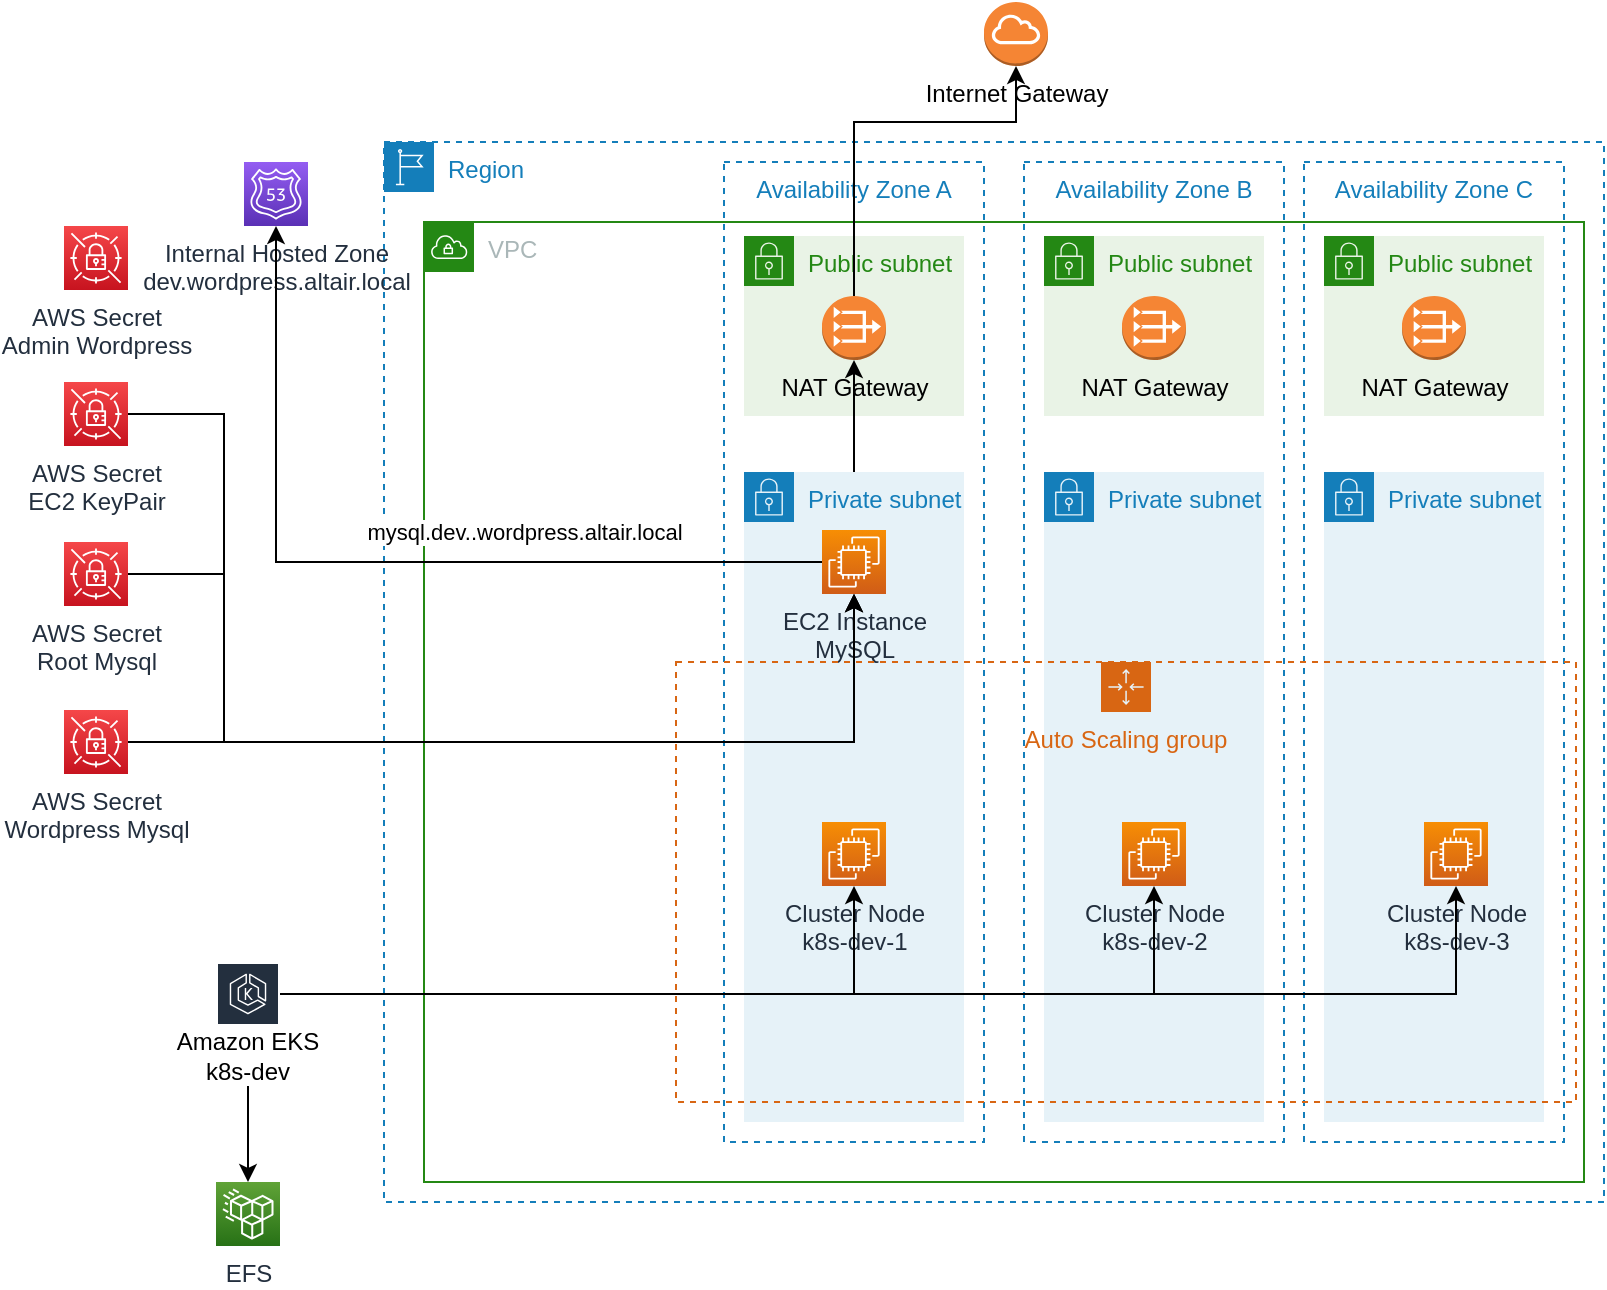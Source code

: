 <mxfile version="17.2.1" type="device"><diagram id="XI7VKhyQgUmc9V8T_KPj" name="Page-1"><mxGraphModel dx="1557" dy="1090" grid="1" gridSize="10" guides="1" tooltips="1" connect="1" arrows="1" fold="1" page="1" pageScale="1" pageWidth="827" pageHeight="1169" math="0" shadow="0"><root><mxCell id="0"/><mxCell id="1" parent="0"/><mxCell id="UjdNpc0Z2hUEJ5VWj_XL-1" value="Region" style="points=[[0,0],[0.25,0],[0.5,0],[0.75,0],[1,0],[1,0.25],[1,0.5],[1,0.75],[1,1],[0.75,1],[0.5,1],[0.25,1],[0,1],[0,0.75],[0,0.5],[0,0.25]];outlineConnect=0;gradientColor=none;html=1;whiteSpace=wrap;fontSize=12;fontStyle=0;container=1;pointerEvents=0;collapsible=0;recursiveResize=0;shape=mxgraph.aws4.group;grIcon=mxgraph.aws4.group_region;strokeColor=#147EBA;fillColor=none;verticalAlign=top;align=left;spacingLeft=30;fontColor=#147EBA;dashed=1;" parent="1" vertex="1"><mxGeometry x="210" y="80" width="610" height="530" as="geometry"/></mxCell><mxCell id="UjdNpc0Z2hUEJ5VWj_XL-2" value="Availability Zone A" style="fillColor=none;strokeColor=#147EBA;dashed=1;verticalAlign=top;fontStyle=0;fontColor=#147EBA;" parent="UjdNpc0Z2hUEJ5VWj_XL-1" vertex="1"><mxGeometry x="170" y="10" width="130" height="490" as="geometry"/></mxCell><mxCell id="UjdNpc0Z2hUEJ5VWj_XL-3" value="Availability Zone B" style="fillColor=none;strokeColor=#147EBA;dashed=1;verticalAlign=top;fontStyle=0;fontColor=#147EBA;" parent="UjdNpc0Z2hUEJ5VWj_XL-1" vertex="1"><mxGeometry x="320" y="10" width="130" height="490" as="geometry"/></mxCell><mxCell id="UjdNpc0Z2hUEJ5VWj_XL-4" value="Availability Zone C" style="fillColor=none;strokeColor=#147EBA;dashed=1;verticalAlign=top;fontStyle=0;fontColor=#147EBA;" parent="UjdNpc0Z2hUEJ5VWj_XL-1" vertex="1"><mxGeometry x="460" y="10" width="130" height="490" as="geometry"/></mxCell><mxCell id="UjdNpc0Z2hUEJ5VWj_XL-6" value="VPC" style="points=[[0,0],[0.25,0],[0.5,0],[0.75,0],[1,0],[1,0.25],[1,0.5],[1,0.75],[1,1],[0.75,1],[0.5,1],[0.25,1],[0,1],[0,0.75],[0,0.5],[0,0.25]];outlineConnect=0;gradientColor=none;html=1;whiteSpace=wrap;fontSize=12;fontStyle=0;container=1;pointerEvents=0;collapsible=0;recursiveResize=0;shape=mxgraph.aws4.group;grIcon=mxgraph.aws4.group_vpc;strokeColor=#248814;fillColor=none;verticalAlign=top;align=left;spacingLeft=30;fontColor=#AAB7B8;dashed=0;" parent="UjdNpc0Z2hUEJ5VWj_XL-1" vertex="1"><mxGeometry x="20" y="40" width="580" height="480" as="geometry"/></mxCell><mxCell id="UjdNpc0Z2hUEJ5VWj_XL-7" value="Private subnet" style="points=[[0,0],[0.25,0],[0.5,0],[0.75,0],[1,0],[1,0.25],[1,0.5],[1,0.75],[1,1],[0.75,1],[0.5,1],[0.25,1],[0,1],[0,0.75],[0,0.5],[0,0.25]];outlineConnect=0;gradientColor=none;html=1;whiteSpace=wrap;fontSize=12;fontStyle=0;container=1;pointerEvents=0;collapsible=0;recursiveResize=0;shape=mxgraph.aws4.group;grIcon=mxgraph.aws4.group_security_group;grStroke=0;strokeColor=#147EBA;fillColor=#E6F2F8;verticalAlign=top;align=left;spacingLeft=30;fontColor=#147EBA;dashed=0;" parent="UjdNpc0Z2hUEJ5VWj_XL-6" vertex="1"><mxGeometry x="160" y="125" width="110" height="325" as="geometry"/></mxCell><mxCell id="UjdNpc0Z2hUEJ5VWj_XL-14" value="EC2 Instance&lt;br&gt;MySQL" style="sketch=0;points=[[0,0,0],[0.25,0,0],[0.5,0,0],[0.75,0,0],[1,0,0],[0,1,0],[0.25,1,0],[0.5,1,0],[0.75,1,0],[1,1,0],[0,0.25,0],[0,0.5,0],[0,0.75,0],[1,0.25,0],[1,0.5,0],[1,0.75,0]];outlineConnect=0;fontColor=#232F3E;gradientColor=#F78E04;gradientDirection=north;fillColor=#D05C17;strokeColor=#ffffff;dashed=0;verticalLabelPosition=bottom;verticalAlign=top;align=center;html=1;fontSize=12;fontStyle=0;aspect=fixed;shape=mxgraph.aws4.resourceIcon;resIcon=mxgraph.aws4.ec2;" parent="UjdNpc0Z2hUEJ5VWj_XL-7" vertex="1"><mxGeometry x="39" y="29" width="32" height="32" as="geometry"/></mxCell><mxCell id="UjdNpc0Z2hUEJ5VWj_XL-8" value="Public subnet" style="points=[[0,0],[0.25,0],[0.5,0],[0.75,0],[1,0],[1,0.25],[1,0.5],[1,0.75],[1,1],[0.75,1],[0.5,1],[0.25,1],[0,1],[0,0.75],[0,0.5],[0,0.25]];outlineConnect=0;gradientColor=none;html=1;whiteSpace=wrap;fontSize=12;fontStyle=0;container=1;pointerEvents=0;collapsible=0;recursiveResize=0;shape=mxgraph.aws4.group;grIcon=mxgraph.aws4.group_security_group;grStroke=0;strokeColor=#248814;fillColor=#E9F3E6;verticalAlign=top;align=left;spacingLeft=30;fontColor=#248814;dashed=0;" parent="UjdNpc0Z2hUEJ5VWj_XL-6" vertex="1"><mxGeometry x="160" y="7" width="110" height="90" as="geometry"/></mxCell><mxCell id="UjdNpc0Z2hUEJ5VWj_XL-9" value="NAT Gateway" style="outlineConnect=0;dashed=0;verticalLabelPosition=bottom;verticalAlign=top;align=center;html=1;shape=mxgraph.aws3.vpc_nat_gateway;fillColor=#F58534;gradientColor=none;" parent="UjdNpc0Z2hUEJ5VWj_XL-8" vertex="1"><mxGeometry x="39" y="30" width="32" height="32" as="geometry"/></mxCell><mxCell id="UjdNpc0Z2hUEJ5VWj_XL-11" style="edgeStyle=orthogonalEdgeStyle;rounded=0;orthogonalLoop=1;jettySize=auto;html=1;entryX=0.5;entryY=1;entryDx=0;entryDy=0;entryPerimeter=0;" parent="UjdNpc0Z2hUEJ5VWj_XL-6" source="UjdNpc0Z2hUEJ5VWj_XL-7" target="UjdNpc0Z2hUEJ5VWj_XL-9" edge="1"><mxGeometry relative="1" as="geometry"/></mxCell><mxCell id="UjdNpc0Z2hUEJ5VWj_XL-20" value="Public subnet" style="points=[[0,0],[0.25,0],[0.5,0],[0.75,0],[1,0],[1,0.25],[1,0.5],[1,0.75],[1,1],[0.75,1],[0.5,1],[0.25,1],[0,1],[0,0.75],[0,0.5],[0,0.25]];outlineConnect=0;gradientColor=none;html=1;whiteSpace=wrap;fontSize=12;fontStyle=0;container=1;pointerEvents=0;collapsible=0;recursiveResize=0;shape=mxgraph.aws4.group;grIcon=mxgraph.aws4.group_security_group;grStroke=0;strokeColor=#248814;fillColor=#E9F3E6;verticalAlign=top;align=left;spacingLeft=30;fontColor=#248814;dashed=0;" parent="UjdNpc0Z2hUEJ5VWj_XL-6" vertex="1"><mxGeometry x="310" y="7" width="110" height="90" as="geometry"/></mxCell><mxCell id="UjdNpc0Z2hUEJ5VWj_XL-21" value="NAT Gateway" style="outlineConnect=0;dashed=0;verticalLabelPosition=bottom;verticalAlign=top;align=center;html=1;shape=mxgraph.aws3.vpc_nat_gateway;fillColor=#F58534;gradientColor=none;" parent="UjdNpc0Z2hUEJ5VWj_XL-20" vertex="1"><mxGeometry x="39" y="30" width="32" height="32" as="geometry"/></mxCell><mxCell id="UjdNpc0Z2hUEJ5VWj_XL-22" value="Public subnet" style="points=[[0,0],[0.25,0],[0.5,0],[0.75,0],[1,0],[1,0.25],[1,0.5],[1,0.75],[1,1],[0.75,1],[0.5,1],[0.25,1],[0,1],[0,0.75],[0,0.5],[0,0.25]];outlineConnect=0;gradientColor=none;html=1;whiteSpace=wrap;fontSize=12;fontStyle=0;container=1;pointerEvents=0;collapsible=0;recursiveResize=0;shape=mxgraph.aws4.group;grIcon=mxgraph.aws4.group_security_group;grStroke=0;strokeColor=#248814;fillColor=#E9F3E6;verticalAlign=top;align=left;spacingLeft=30;fontColor=#248814;dashed=0;" parent="UjdNpc0Z2hUEJ5VWj_XL-6" vertex="1"><mxGeometry x="450" y="7" width="110" height="90" as="geometry"/></mxCell><mxCell id="UjdNpc0Z2hUEJ5VWj_XL-23" value="NAT Gateway" style="outlineConnect=0;dashed=0;verticalLabelPosition=bottom;verticalAlign=top;align=center;html=1;shape=mxgraph.aws3.vpc_nat_gateway;fillColor=#F58534;gradientColor=none;" parent="UjdNpc0Z2hUEJ5VWj_XL-22" vertex="1"><mxGeometry x="39" y="30" width="32" height="32" as="geometry"/></mxCell><mxCell id="UjdNpc0Z2hUEJ5VWj_XL-24" value="Private subnet" style="points=[[0,0],[0.25,0],[0.5,0],[0.75,0],[1,0],[1,0.25],[1,0.5],[1,0.75],[1,1],[0.75,1],[0.5,1],[0.25,1],[0,1],[0,0.75],[0,0.5],[0,0.25]];outlineConnect=0;gradientColor=none;html=1;whiteSpace=wrap;fontSize=12;fontStyle=0;container=1;pointerEvents=0;collapsible=0;recursiveResize=0;shape=mxgraph.aws4.group;grIcon=mxgraph.aws4.group_security_group;grStroke=0;strokeColor=#147EBA;fillColor=#E6F2F8;verticalAlign=top;align=left;spacingLeft=30;fontColor=#147EBA;dashed=0;" parent="UjdNpc0Z2hUEJ5VWj_XL-6" vertex="1"><mxGeometry x="310" y="125" width="110" height="325" as="geometry"/></mxCell><mxCell id="UjdNpc0Z2hUEJ5VWj_XL-27" value="Private subnet" style="points=[[0,0],[0.25,0],[0.5,0],[0.75,0],[1,0],[1,0.25],[1,0.5],[1,0.75],[1,1],[0.75,1],[0.5,1],[0.25,1],[0,1],[0,0.75],[0,0.5],[0,0.25]];outlineConnect=0;gradientColor=none;html=1;whiteSpace=wrap;fontSize=12;fontStyle=0;container=1;pointerEvents=0;collapsible=0;recursiveResize=0;shape=mxgraph.aws4.group;grIcon=mxgraph.aws4.group_security_group;grStroke=0;strokeColor=#147EBA;fillColor=#E6F2F8;verticalAlign=top;align=left;spacingLeft=30;fontColor=#147EBA;dashed=0;" parent="UjdNpc0Z2hUEJ5VWj_XL-6" vertex="1"><mxGeometry x="450" y="125" width="110" height="325" as="geometry"/></mxCell><mxCell id="UjdNpc0Z2hUEJ5VWj_XL-28" value="Cluster Node&lt;br&gt;k8s-dev-3" style="sketch=0;points=[[0,0,0],[0.25,0,0],[0.5,0,0],[0.75,0,0],[1,0,0],[0,1,0],[0.25,1,0],[0.5,1,0],[0.75,1,0],[1,1,0],[0,0.25,0],[0,0.5,0],[0,0.75,0],[1,0.25,0],[1,0.5,0],[1,0.75,0]];outlineConnect=0;fontColor=#232F3E;gradientColor=#F78E04;gradientDirection=north;fillColor=#D05C17;strokeColor=#ffffff;dashed=0;verticalLabelPosition=bottom;verticalAlign=top;align=center;html=1;fontSize=12;fontStyle=0;aspect=fixed;shape=mxgraph.aws4.resourceIcon;resIcon=mxgraph.aws4.ec2;" parent="UjdNpc0Z2hUEJ5VWj_XL-27" vertex="1"><mxGeometry x="50" y="175" width="32" height="32" as="geometry"/></mxCell><mxCell id="UjdNpc0Z2hUEJ5VWj_XL-18" value="Auto Scaling group" style="points=[[0,0],[0.25,0],[0.5,0],[0.75,0],[1,0],[1,0.25],[1,0.5],[1,0.75],[1,1],[0.75,1],[0.5,1],[0.25,1],[0,1],[0,0.75],[0,0.5],[0,0.25]];outlineConnect=0;gradientColor=none;html=1;whiteSpace=wrap;fontSize=12;fontStyle=0;container=1;pointerEvents=0;collapsible=0;recursiveResize=0;shape=mxgraph.aws4.groupCenter;grIcon=mxgraph.aws4.group_auto_scaling_group;grStroke=1;strokeColor=#D86613;fillColor=none;verticalAlign=top;align=center;fontColor=#D86613;dashed=1;spacingTop=25;" parent="UjdNpc0Z2hUEJ5VWj_XL-6" vertex="1"><mxGeometry x="126" y="220" width="450" height="220" as="geometry"/></mxCell><mxCell id="UjdNpc0Z2hUEJ5VWj_XL-19" value="Cluster Node&lt;br&gt;k8s-dev-1" style="sketch=0;points=[[0,0,0],[0.25,0,0],[0.5,0,0],[0.75,0,0],[1,0,0],[0,1,0],[0.25,1,0],[0.5,1,0],[0.75,1,0],[1,1,0],[0,0.25,0],[0,0.5,0],[0,0.75,0],[1,0.25,0],[1,0.5,0],[1,0.75,0]];outlineConnect=0;fontColor=#232F3E;gradientColor=#F78E04;gradientDirection=north;fillColor=#D05C17;strokeColor=#ffffff;dashed=0;verticalLabelPosition=bottom;verticalAlign=top;align=center;html=1;fontSize=12;fontStyle=0;aspect=fixed;shape=mxgraph.aws4.resourceIcon;resIcon=mxgraph.aws4.ec2;" parent="UjdNpc0Z2hUEJ5VWj_XL-18" vertex="1"><mxGeometry x="73" y="80" width="32" height="32" as="geometry"/></mxCell><mxCell id="UjdNpc0Z2hUEJ5VWj_XL-26" value="Cluster Node&lt;br&gt;k8s-dev-2" style="sketch=0;points=[[0,0,0],[0.25,0,0],[0.5,0,0],[0.75,0,0],[1,0,0],[0,1,0],[0.25,1,0],[0.5,1,0],[0.75,1,0],[1,1,0],[0,0.25,0],[0,0.5,0],[0,0.75,0],[1,0.25,0],[1,0.5,0],[1,0.75,0]];outlineConnect=0;fontColor=#232F3E;gradientColor=#F78E04;gradientDirection=north;fillColor=#D05C17;strokeColor=#ffffff;dashed=0;verticalLabelPosition=bottom;verticalAlign=top;align=center;html=1;fontSize=12;fontStyle=0;aspect=fixed;shape=mxgraph.aws4.resourceIcon;resIcon=mxgraph.aws4.ec2;" parent="UjdNpc0Z2hUEJ5VWj_XL-18" vertex="1"><mxGeometry x="223" y="80" width="32" height="32" as="geometry"/></mxCell><mxCell id="UjdNpc0Z2hUEJ5VWj_XL-12" value="Internet Gateway" style="outlineConnect=0;dashed=0;verticalLabelPosition=bottom;verticalAlign=top;align=center;html=1;shape=mxgraph.aws3.internet_gateway;fillColor=#F58534;gradientColor=none;" parent="1" vertex="1"><mxGeometry x="510" y="10" width="32" height="32" as="geometry"/></mxCell><mxCell id="UjdNpc0Z2hUEJ5VWj_XL-13" style="edgeStyle=orthogonalEdgeStyle;rounded=0;orthogonalLoop=1;jettySize=auto;html=1;" parent="1" source="UjdNpc0Z2hUEJ5VWj_XL-9" target="UjdNpc0Z2hUEJ5VWj_XL-12" edge="1"><mxGeometry relative="1" as="geometry"><Array as="points"><mxPoint x="445" y="70"/><mxPoint x="526" y="70"/></Array></mxGeometry></mxCell><mxCell id="UjdNpc0Z2hUEJ5VWj_XL-15" value="Internal Hosted Zone&lt;br&gt;dev.wordpress.altair.local" style="sketch=0;points=[[0,0,0],[0.25,0,0],[0.5,0,0],[0.75,0,0],[1,0,0],[0,1,0],[0.25,1,0],[0.5,1,0],[0.75,1,0],[1,1,0],[0,0.25,0],[0,0.5,0],[0,0.75,0],[1,0.25,0],[1,0.5,0],[1,0.75,0]];outlineConnect=0;fontColor=#232F3E;gradientColor=#945DF2;gradientDirection=north;fillColor=#5A30B5;strokeColor=#ffffff;dashed=0;verticalLabelPosition=bottom;verticalAlign=top;align=center;html=1;fontSize=12;fontStyle=0;aspect=fixed;shape=mxgraph.aws4.resourceIcon;resIcon=mxgraph.aws4.route_53;" parent="1" vertex="1"><mxGeometry x="140" y="90" width="32" height="32" as="geometry"/></mxCell><mxCell id="UjdNpc0Z2hUEJ5VWj_XL-16" style="edgeStyle=orthogonalEdgeStyle;rounded=0;orthogonalLoop=1;jettySize=auto;html=1;" parent="1" source="UjdNpc0Z2hUEJ5VWj_XL-14" target="UjdNpc0Z2hUEJ5VWj_XL-15" edge="1"><mxGeometry relative="1" as="geometry"/></mxCell><mxCell id="UjdNpc0Z2hUEJ5VWj_XL-17" value="mysql.dev..wordpress.altair.local" style="edgeLabel;html=1;align=center;verticalAlign=middle;resizable=0;points=[];" parent="UjdNpc0Z2hUEJ5VWj_XL-16" vertex="1" connectable="0"><mxGeometry x="0.425" y="1" relative="1" as="geometry"><mxPoint x="125" y="26" as="offset"/></mxGeometry></mxCell><mxCell id="UjdNpc0Z2hUEJ5VWj_XL-31" value="" style="group" parent="1" vertex="1" connectable="0"><mxGeometry x="100" y="490" width="84" height="62" as="geometry"/></mxCell><mxCell id="UjdNpc0Z2hUEJ5VWj_XL-29" value="" style="sketch=0;outlineConnect=0;fontColor=#232F3E;gradientColor=none;strokeColor=#ffffff;fillColor=#232F3E;dashed=0;verticalLabelPosition=middle;verticalAlign=bottom;align=center;html=1;whiteSpace=wrap;fontSize=10;fontStyle=1;spacing=3;shape=mxgraph.aws4.productIcon;prIcon=mxgraph.aws4.eks;" parent="UjdNpc0Z2hUEJ5VWj_XL-31" vertex="1"><mxGeometry x="26" width="32" height="32" as="geometry"/></mxCell><mxCell id="UjdNpc0Z2hUEJ5VWj_XL-30" value="Amazon EKS&lt;br&gt;k8s-dev" style="text;html=1;strokeColor=none;fillColor=none;align=center;verticalAlign=middle;whiteSpace=wrap;rounded=0;" parent="UjdNpc0Z2hUEJ5VWj_XL-31" vertex="1"><mxGeometry y="32" width="84" height="30" as="geometry"/></mxCell><mxCell id="UjdNpc0Z2hUEJ5VWj_XL-32" style="edgeStyle=orthogonalEdgeStyle;rounded=0;orthogonalLoop=1;jettySize=auto;html=1;" parent="1" source="UjdNpc0Z2hUEJ5VWj_XL-29" target="UjdNpc0Z2hUEJ5VWj_XL-28" edge="1"><mxGeometry relative="1" as="geometry"/></mxCell><mxCell id="UjdNpc0Z2hUEJ5VWj_XL-33" style="edgeStyle=orthogonalEdgeStyle;rounded=0;orthogonalLoop=1;jettySize=auto;html=1;" parent="1" source="UjdNpc0Z2hUEJ5VWj_XL-29" target="UjdNpc0Z2hUEJ5VWj_XL-26" edge="1"><mxGeometry relative="1" as="geometry"/></mxCell><mxCell id="UjdNpc0Z2hUEJ5VWj_XL-34" style="edgeStyle=orthogonalEdgeStyle;rounded=0;orthogonalLoop=1;jettySize=auto;html=1;" parent="1" source="UjdNpc0Z2hUEJ5VWj_XL-29" target="UjdNpc0Z2hUEJ5VWj_XL-19" edge="1"><mxGeometry relative="1" as="geometry"/></mxCell><mxCell id="UjdNpc0Z2hUEJ5VWj_XL-41" style="edgeStyle=orthogonalEdgeStyle;rounded=0;orthogonalLoop=1;jettySize=auto;html=1;entryX=0.5;entryY=1;entryDx=0;entryDy=0;entryPerimeter=0;" parent="1" source="UjdNpc0Z2hUEJ5VWj_XL-35" target="UjdNpc0Z2hUEJ5VWj_XL-14" edge="1"><mxGeometry relative="1" as="geometry"><Array as="points"><mxPoint x="130" y="216"/><mxPoint x="130" y="380"/><mxPoint x="445" y="380"/></Array></mxGeometry></mxCell><mxCell id="UjdNpc0Z2hUEJ5VWj_XL-35" value="AWS Secret&lt;br&gt;EC2 KeyPair" style="sketch=0;points=[[0,0,0],[0.25,0,0],[0.5,0,0],[0.75,0,0],[1,0,0],[0,1,0],[0.25,1,0],[0.5,1,0],[0.75,1,0],[1,1,0],[0,0.25,0],[0,0.5,0],[0,0.75,0],[1,0.25,0],[1,0.5,0],[1,0.75,0]];outlineConnect=0;fontColor=#232F3E;gradientColor=#F54749;gradientDirection=north;fillColor=#C7131F;strokeColor=#ffffff;dashed=0;verticalLabelPosition=bottom;verticalAlign=top;align=center;html=1;fontSize=12;fontStyle=0;aspect=fixed;shape=mxgraph.aws4.resourceIcon;resIcon=mxgraph.aws4.secrets_manager;" parent="1" vertex="1"><mxGeometry x="50" y="200" width="32" height="32" as="geometry"/></mxCell><mxCell id="UjdNpc0Z2hUEJ5VWj_XL-40" style="edgeStyle=orthogonalEdgeStyle;rounded=0;orthogonalLoop=1;jettySize=auto;html=1;entryX=0.5;entryY=1;entryDx=0;entryDy=0;entryPerimeter=0;" parent="1" source="UjdNpc0Z2hUEJ5VWj_XL-36" target="UjdNpc0Z2hUEJ5VWj_XL-14" edge="1"><mxGeometry relative="1" as="geometry"><Array as="points"><mxPoint x="130" y="296"/><mxPoint x="130" y="380"/><mxPoint x="445" y="380"/></Array></mxGeometry></mxCell><mxCell id="UjdNpc0Z2hUEJ5VWj_XL-36" value="AWS Secret&lt;br&gt;Root Mysql" style="sketch=0;points=[[0,0,0],[0.25,0,0],[0.5,0,0],[0.75,0,0],[1,0,0],[0,1,0],[0.25,1,0],[0.5,1,0],[0.75,1,0],[1,1,0],[0,0.25,0],[0,0.5,0],[0,0.75,0],[1,0.25,0],[1,0.5,0],[1,0.75,0]];outlineConnect=0;fontColor=#232F3E;gradientColor=#F54749;gradientDirection=north;fillColor=#C7131F;strokeColor=#ffffff;dashed=0;verticalLabelPosition=bottom;verticalAlign=top;align=center;html=1;fontSize=12;fontStyle=0;aspect=fixed;shape=mxgraph.aws4.resourceIcon;resIcon=mxgraph.aws4.secrets_manager;" parent="1" vertex="1"><mxGeometry x="50" y="280" width="32" height="32" as="geometry"/></mxCell><mxCell id="UjdNpc0Z2hUEJ5VWj_XL-39" style="edgeStyle=orthogonalEdgeStyle;rounded=0;orthogonalLoop=1;jettySize=auto;html=1;entryX=0.5;entryY=1;entryDx=0;entryDy=0;entryPerimeter=0;" parent="1" source="UjdNpc0Z2hUEJ5VWj_XL-37" target="UjdNpc0Z2hUEJ5VWj_XL-14" edge="1"><mxGeometry relative="1" as="geometry"/></mxCell><mxCell id="UjdNpc0Z2hUEJ5VWj_XL-37" value="AWS Secret&lt;br&gt;Wordpress Mysql" style="sketch=0;points=[[0,0,0],[0.25,0,0],[0.5,0,0],[0.75,0,0],[1,0,0],[0,1,0],[0.25,1,0],[0.5,1,0],[0.75,1,0],[1,1,0],[0,0.25,0],[0,0.5,0],[0,0.75,0],[1,0.25,0],[1,0.5,0],[1,0.75,0]];outlineConnect=0;fontColor=#232F3E;gradientColor=#F54749;gradientDirection=north;fillColor=#C7131F;strokeColor=#ffffff;dashed=0;verticalLabelPosition=bottom;verticalAlign=top;align=center;html=1;fontSize=12;fontStyle=0;aspect=fixed;shape=mxgraph.aws4.resourceIcon;resIcon=mxgraph.aws4.secrets_manager;" parent="1" vertex="1"><mxGeometry x="50" y="364" width="32" height="32" as="geometry"/></mxCell><mxCell id="UjdNpc0Z2hUEJ5VWj_XL-38" value="AWS Secret&lt;br&gt;Admin Wordpress" style="sketch=0;points=[[0,0,0],[0.25,0,0],[0.5,0,0],[0.75,0,0],[1,0,0],[0,1,0],[0.25,1,0],[0.5,1,0],[0.75,1,0],[1,1,0],[0,0.25,0],[0,0.5,0],[0,0.75,0],[1,0.25,0],[1,0.5,0],[1,0.75,0]];outlineConnect=0;fontColor=#232F3E;gradientColor=#F54749;gradientDirection=north;fillColor=#C7131F;strokeColor=#ffffff;dashed=0;verticalLabelPosition=bottom;verticalAlign=top;align=center;html=1;fontSize=12;fontStyle=0;aspect=fixed;shape=mxgraph.aws4.resourceIcon;resIcon=mxgraph.aws4.secrets_manager;" parent="1" vertex="1"><mxGeometry x="50" y="122" width="32" height="32" as="geometry"/></mxCell><mxCell id="ytqg0UnzOiEKDAeoD1ah-1" value="EFS" style="sketch=0;points=[[0,0,0],[0.25,0,0],[0.5,0,0],[0.75,0,0],[1,0,0],[0,1,0],[0.25,1,0],[0.5,1,0],[0.75,1,0],[1,1,0],[0,0.25,0],[0,0.5,0],[0,0.75,0],[1,0.25,0],[1,0.5,0],[1,0.75,0]];outlineConnect=0;fontColor=#232F3E;gradientColor=#60A337;gradientDirection=north;fillColor=#277116;strokeColor=#ffffff;dashed=0;verticalLabelPosition=bottom;verticalAlign=top;align=center;html=1;fontSize=12;fontStyle=0;aspect=fixed;shape=mxgraph.aws4.resourceIcon;resIcon=mxgraph.aws4.efs_standard;" vertex="1" parent="1"><mxGeometry x="126" y="600" width="32" height="32" as="geometry"/></mxCell><mxCell id="ytqg0UnzOiEKDAeoD1ah-2" style="edgeStyle=orthogonalEdgeStyle;rounded=0;orthogonalLoop=1;jettySize=auto;html=1;" edge="1" parent="1" source="UjdNpc0Z2hUEJ5VWj_XL-30" target="ytqg0UnzOiEKDAeoD1ah-1"><mxGeometry relative="1" as="geometry"/></mxCell></root></mxGraphModel></diagram></mxfile>